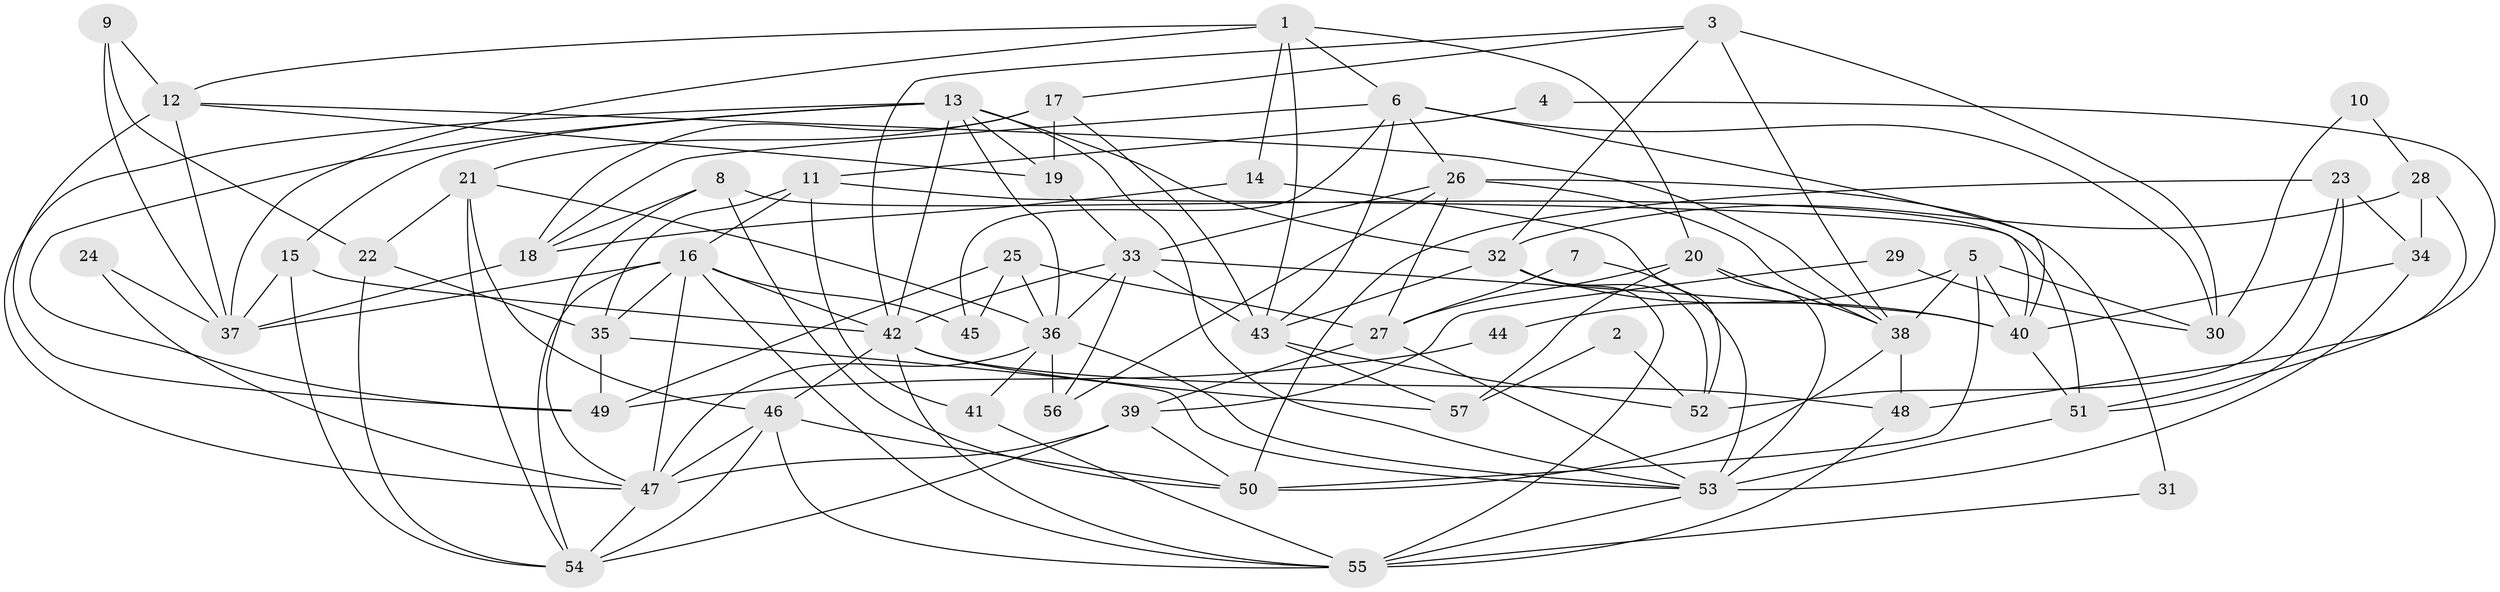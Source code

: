 // original degree distribution, {5: 0.26595744680851063, 3: 0.26595744680851063, 4: 0.20212765957446807, 2: 0.14893617021276595, 7: 0.0425531914893617, 6: 0.06382978723404255, 8: 0.010638297872340425}
// Generated by graph-tools (version 1.1) at 2025/37/03/04/25 23:37:02]
// undirected, 57 vertices, 143 edges
graph export_dot {
  node [color=gray90,style=filled];
  1;
  2;
  3;
  4;
  5;
  6;
  7;
  8;
  9;
  10;
  11;
  12;
  13;
  14;
  15;
  16;
  17;
  18;
  19;
  20;
  21;
  22;
  23;
  24;
  25;
  26;
  27;
  28;
  29;
  30;
  31;
  32;
  33;
  34;
  35;
  36;
  37;
  38;
  39;
  40;
  41;
  42;
  43;
  44;
  45;
  46;
  47;
  48;
  49;
  50;
  51;
  52;
  53;
  54;
  55;
  56;
  57;
  1 -- 6 [weight=1.0];
  1 -- 12 [weight=1.0];
  1 -- 14 [weight=1.0];
  1 -- 20 [weight=1.0];
  1 -- 37 [weight=1.0];
  1 -- 43 [weight=1.0];
  2 -- 52 [weight=1.0];
  2 -- 57 [weight=1.0];
  3 -- 17 [weight=1.0];
  3 -- 30 [weight=1.0];
  3 -- 32 [weight=1.0];
  3 -- 38 [weight=1.0];
  3 -- 42 [weight=1.0];
  4 -- 11 [weight=1.0];
  4 -- 51 [weight=1.0];
  5 -- 30 [weight=1.0];
  5 -- 38 [weight=1.0];
  5 -- 40 [weight=1.0];
  5 -- 44 [weight=1.0];
  5 -- 50 [weight=1.0];
  6 -- 18 [weight=1.0];
  6 -- 26 [weight=1.0];
  6 -- 30 [weight=1.0];
  6 -- 40 [weight=1.0];
  6 -- 43 [weight=1.0];
  6 -- 45 [weight=1.0];
  7 -- 27 [weight=1.0];
  7 -- 53 [weight=1.0];
  8 -- 18 [weight=1.0];
  8 -- 47 [weight=1.0];
  8 -- 50 [weight=1.0];
  8 -- 51 [weight=1.0];
  9 -- 12 [weight=1.0];
  9 -- 22 [weight=1.0];
  9 -- 37 [weight=1.0];
  10 -- 28 [weight=1.0];
  10 -- 30 [weight=1.0];
  11 -- 16 [weight=1.0];
  11 -- 35 [weight=1.0];
  11 -- 40 [weight=1.0];
  11 -- 41 [weight=1.0];
  12 -- 19 [weight=1.0];
  12 -- 37 [weight=1.0];
  12 -- 38 [weight=1.0];
  12 -- 49 [weight=2.0];
  13 -- 15 [weight=1.0];
  13 -- 19 [weight=1.0];
  13 -- 32 [weight=1.0];
  13 -- 36 [weight=1.0];
  13 -- 42 [weight=1.0];
  13 -- 47 [weight=1.0];
  13 -- 49 [weight=1.0];
  13 -- 53 [weight=1.0];
  14 -- 18 [weight=1.0];
  14 -- 52 [weight=1.0];
  15 -- 37 [weight=1.0];
  15 -- 42 [weight=1.0];
  15 -- 54 [weight=1.0];
  16 -- 35 [weight=1.0];
  16 -- 37 [weight=1.0];
  16 -- 42 [weight=1.0];
  16 -- 45 [weight=1.0];
  16 -- 47 [weight=2.0];
  16 -- 54 [weight=1.0];
  16 -- 55 [weight=1.0];
  17 -- 18 [weight=2.0];
  17 -- 19 [weight=2.0];
  17 -- 21 [weight=1.0];
  17 -- 43 [weight=1.0];
  18 -- 37 [weight=1.0];
  19 -- 33 [weight=1.0];
  20 -- 27 [weight=1.0];
  20 -- 38 [weight=2.0];
  20 -- 53 [weight=1.0];
  20 -- 57 [weight=1.0];
  21 -- 22 [weight=1.0];
  21 -- 36 [weight=1.0];
  21 -- 46 [weight=1.0];
  21 -- 54 [weight=1.0];
  22 -- 35 [weight=1.0];
  22 -- 54 [weight=1.0];
  23 -- 34 [weight=1.0];
  23 -- 50 [weight=1.0];
  23 -- 51 [weight=1.0];
  23 -- 52 [weight=1.0];
  24 -- 37 [weight=1.0];
  24 -- 47 [weight=1.0];
  25 -- 27 [weight=1.0];
  25 -- 36 [weight=1.0];
  25 -- 45 [weight=1.0];
  25 -- 49 [weight=1.0];
  26 -- 27 [weight=1.0];
  26 -- 31 [weight=1.0];
  26 -- 33 [weight=1.0];
  26 -- 38 [weight=1.0];
  26 -- 56 [weight=1.0];
  27 -- 39 [weight=1.0];
  27 -- 53 [weight=1.0];
  28 -- 32 [weight=1.0];
  28 -- 34 [weight=2.0];
  28 -- 48 [weight=1.0];
  29 -- 30 [weight=1.0];
  29 -- 39 [weight=1.0];
  31 -- 55 [weight=1.0];
  32 -- 40 [weight=1.0];
  32 -- 43 [weight=1.0];
  32 -- 52 [weight=1.0];
  32 -- 55 [weight=1.0];
  33 -- 36 [weight=1.0];
  33 -- 40 [weight=1.0];
  33 -- 42 [weight=1.0];
  33 -- 43 [weight=1.0];
  33 -- 56 [weight=1.0];
  34 -- 40 [weight=1.0];
  34 -- 53 [weight=2.0];
  35 -- 49 [weight=1.0];
  35 -- 53 [weight=1.0];
  36 -- 41 [weight=1.0];
  36 -- 47 [weight=1.0];
  36 -- 53 [weight=1.0];
  36 -- 56 [weight=1.0];
  38 -- 48 [weight=1.0];
  38 -- 50 [weight=1.0];
  39 -- 47 [weight=1.0];
  39 -- 50 [weight=1.0];
  39 -- 54 [weight=2.0];
  40 -- 51 [weight=1.0];
  41 -- 55 [weight=1.0];
  42 -- 46 [weight=1.0];
  42 -- 48 [weight=1.0];
  42 -- 55 [weight=1.0];
  42 -- 57 [weight=1.0];
  43 -- 52 [weight=1.0];
  43 -- 57 [weight=1.0];
  44 -- 49 [weight=1.0];
  46 -- 47 [weight=1.0];
  46 -- 50 [weight=1.0];
  46 -- 54 [weight=1.0];
  46 -- 55 [weight=1.0];
  47 -- 54 [weight=1.0];
  48 -- 55 [weight=1.0];
  51 -- 53 [weight=1.0];
  53 -- 55 [weight=1.0];
}
